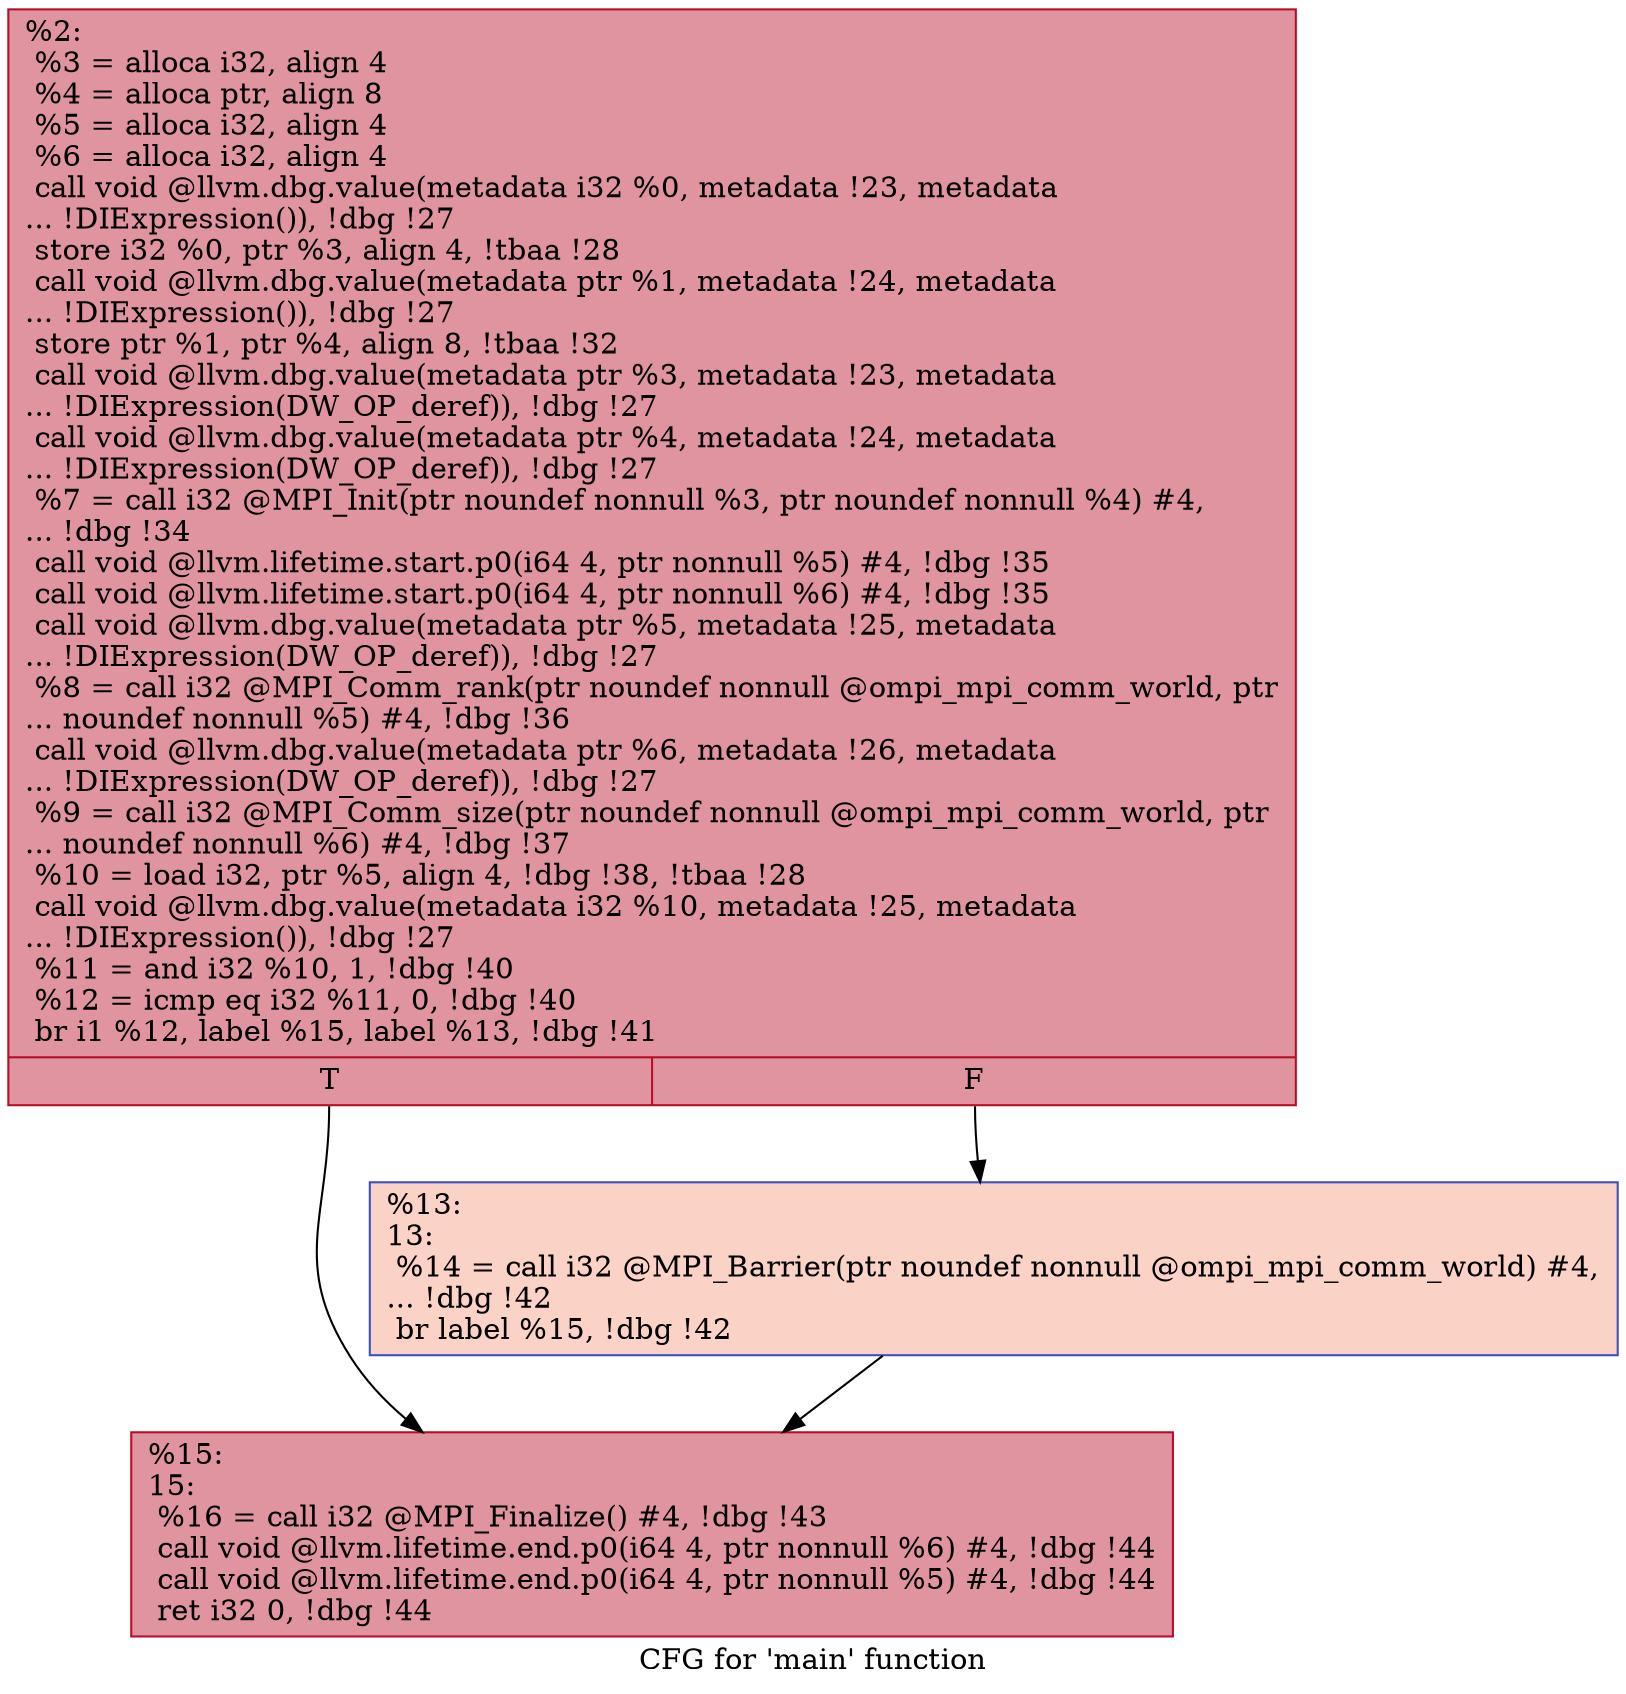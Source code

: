 digraph "CFG for 'main' function" {
	label="CFG for 'main' function";

	Node0x555c32806a00 [shape=record,color="#b70d28ff", style=filled, fillcolor="#b70d2870",label="{%2:\l  %3 = alloca i32, align 4\l  %4 = alloca ptr, align 8\l  %5 = alloca i32, align 4\l  %6 = alloca i32, align 4\l  call void @llvm.dbg.value(metadata i32 %0, metadata !23, metadata\l... !DIExpression()), !dbg !27\l  store i32 %0, ptr %3, align 4, !tbaa !28\l  call void @llvm.dbg.value(metadata ptr %1, metadata !24, metadata\l... !DIExpression()), !dbg !27\l  store ptr %1, ptr %4, align 8, !tbaa !32\l  call void @llvm.dbg.value(metadata ptr %3, metadata !23, metadata\l... !DIExpression(DW_OP_deref)), !dbg !27\l  call void @llvm.dbg.value(metadata ptr %4, metadata !24, metadata\l... !DIExpression(DW_OP_deref)), !dbg !27\l  %7 = call i32 @MPI_Init(ptr noundef nonnull %3, ptr noundef nonnull %4) #4,\l... !dbg !34\l  call void @llvm.lifetime.start.p0(i64 4, ptr nonnull %5) #4, !dbg !35\l  call void @llvm.lifetime.start.p0(i64 4, ptr nonnull %6) #4, !dbg !35\l  call void @llvm.dbg.value(metadata ptr %5, metadata !25, metadata\l... !DIExpression(DW_OP_deref)), !dbg !27\l  %8 = call i32 @MPI_Comm_rank(ptr noundef nonnull @ompi_mpi_comm_world, ptr\l... noundef nonnull %5) #4, !dbg !36\l  call void @llvm.dbg.value(metadata ptr %6, metadata !26, metadata\l... !DIExpression(DW_OP_deref)), !dbg !27\l  %9 = call i32 @MPI_Comm_size(ptr noundef nonnull @ompi_mpi_comm_world, ptr\l... noundef nonnull %6) #4, !dbg !37\l  %10 = load i32, ptr %5, align 4, !dbg !38, !tbaa !28\l  call void @llvm.dbg.value(metadata i32 %10, metadata !25, metadata\l... !DIExpression()), !dbg !27\l  %11 = and i32 %10, 1, !dbg !40\l  %12 = icmp eq i32 %11, 0, !dbg !40\l  br i1 %12, label %15, label %13, !dbg !41\l|{<s0>T|<s1>F}}"];
	Node0x555c32806a00:s0 -> Node0x555c3280c300;
	Node0x555c32806a00:s1 -> Node0x555c3280c390;
	Node0x555c3280c390 [shape=record,color="#3d50c3ff", style=filled, fillcolor="#f59c7d70",label="{%13:\l13:                                               \l  %14 = call i32 @MPI_Barrier(ptr noundef nonnull @ompi_mpi_comm_world) #4,\l... !dbg !42\l  br label %15, !dbg !42\l}"];
	Node0x555c3280c390 -> Node0x555c3280c300;
	Node0x555c3280c300 [shape=record,color="#b70d28ff", style=filled, fillcolor="#b70d2870",label="{%15:\l15:                                               \l  %16 = call i32 @MPI_Finalize() #4, !dbg !43\l  call void @llvm.lifetime.end.p0(i64 4, ptr nonnull %6) #4, !dbg !44\l  call void @llvm.lifetime.end.p0(i64 4, ptr nonnull %5) #4, !dbg !44\l  ret i32 0, !dbg !44\l}"];
}
